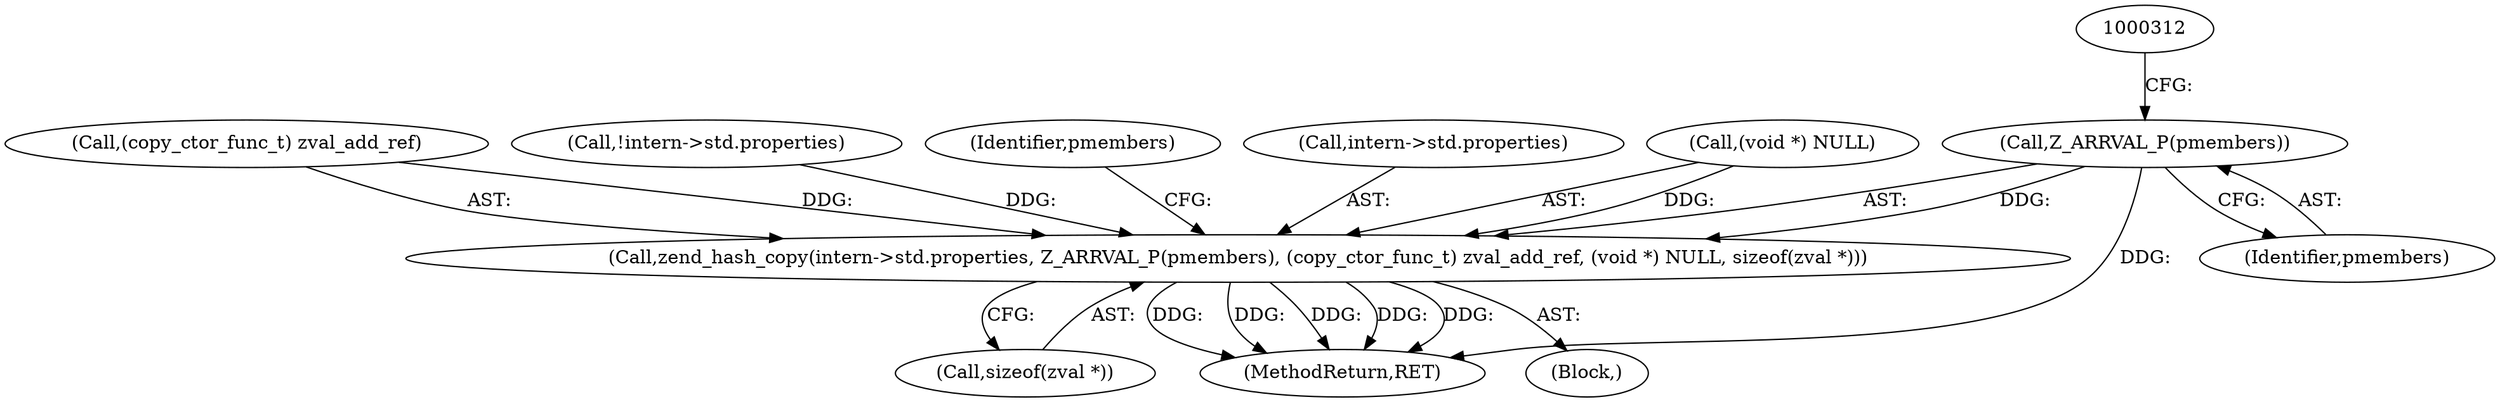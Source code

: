 digraph "0_php-src_ecb7f58a069be0dec4a6131b6351a761f808f22e?w=1@pointer" {
"1000309" [label="(Call,Z_ARRVAL_P(pmembers))"];
"1000303" [label="(Call,zend_hash_copy(intern->std.properties, Z_ARRVAL_P(pmembers), (copy_ctor_func_t) zval_add_ref, (void *) NULL, sizeof(zval *)))"];
"1000317" [label="(Call,sizeof(zval *))"];
"1000304" [label="(Call,intern->std.properties)"];
"1000314" [label="(Call,(void *) NULL)"];
"1000310" [label="(Identifier,pmembers)"];
"1000311" [label="(Call,(copy_ctor_func_t) zval_add_ref)"];
"1000291" [label="(Call,!intern->std.properties)"];
"1000321" [label="(Identifier,pmembers)"];
"1000341" [label="(MethodReturn,RET)"];
"1000303" [label="(Call,zend_hash_copy(intern->std.properties, Z_ARRVAL_P(pmembers), (copy_ctor_func_t) zval_add_ref, (void *) NULL, sizeof(zval *)))"];
"1000309" [label="(Call,Z_ARRVAL_P(pmembers))"];
"1000111" [label="(Block,)"];
"1000309" -> "1000303"  [label="AST: "];
"1000309" -> "1000310"  [label="CFG: "];
"1000310" -> "1000309"  [label="AST: "];
"1000312" -> "1000309"  [label="CFG: "];
"1000309" -> "1000341"  [label="DDG: "];
"1000309" -> "1000303"  [label="DDG: "];
"1000303" -> "1000111"  [label="AST: "];
"1000303" -> "1000317"  [label="CFG: "];
"1000304" -> "1000303"  [label="AST: "];
"1000311" -> "1000303"  [label="AST: "];
"1000314" -> "1000303"  [label="AST: "];
"1000317" -> "1000303"  [label="AST: "];
"1000321" -> "1000303"  [label="CFG: "];
"1000303" -> "1000341"  [label="DDG: "];
"1000303" -> "1000341"  [label="DDG: "];
"1000303" -> "1000341"  [label="DDG: "];
"1000303" -> "1000341"  [label="DDG: "];
"1000303" -> "1000341"  [label="DDG: "];
"1000291" -> "1000303"  [label="DDG: "];
"1000311" -> "1000303"  [label="DDG: "];
"1000314" -> "1000303"  [label="DDG: "];
}
